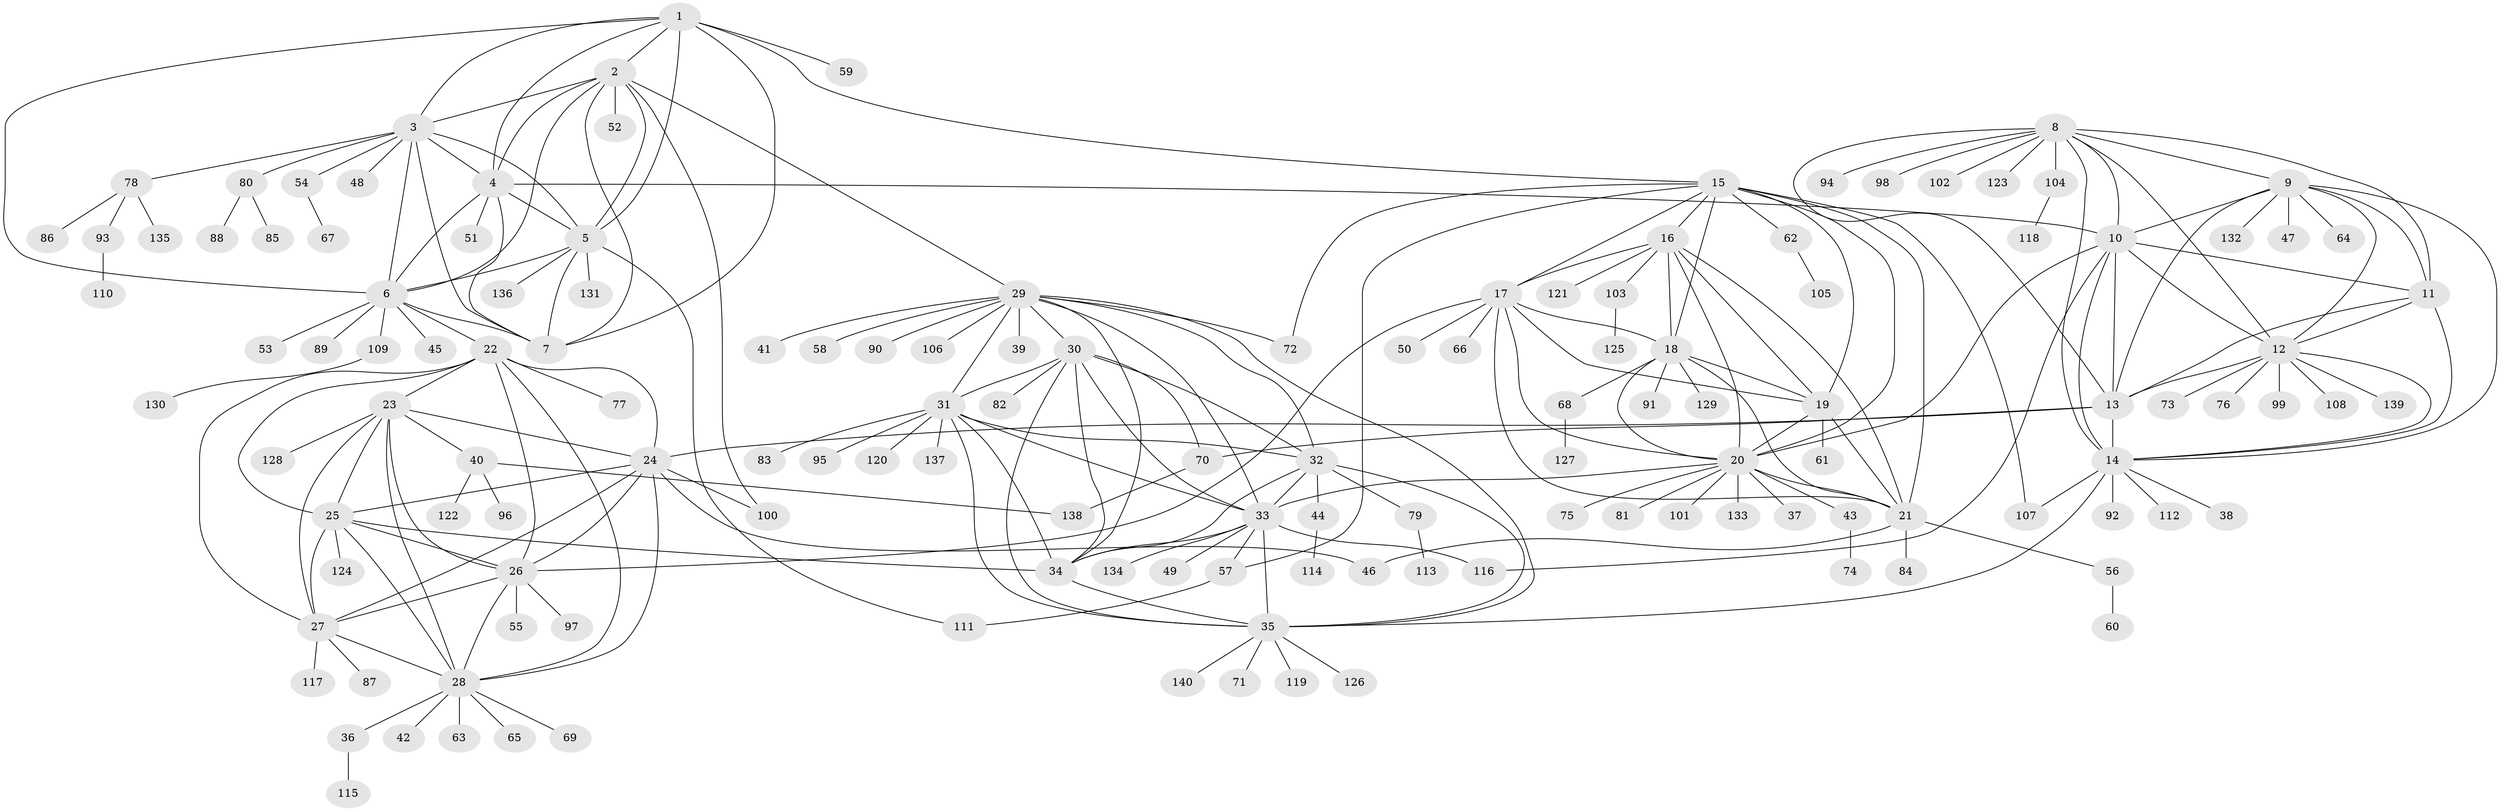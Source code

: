 // Generated by graph-tools (version 1.1) at 2025/02/03/09/25 03:02:41]
// undirected, 140 vertices, 229 edges
graph export_dot {
graph [start="1"]
  node [color=gray90,style=filled];
  1;
  2;
  3;
  4;
  5;
  6;
  7;
  8;
  9;
  10;
  11;
  12;
  13;
  14;
  15;
  16;
  17;
  18;
  19;
  20;
  21;
  22;
  23;
  24;
  25;
  26;
  27;
  28;
  29;
  30;
  31;
  32;
  33;
  34;
  35;
  36;
  37;
  38;
  39;
  40;
  41;
  42;
  43;
  44;
  45;
  46;
  47;
  48;
  49;
  50;
  51;
  52;
  53;
  54;
  55;
  56;
  57;
  58;
  59;
  60;
  61;
  62;
  63;
  64;
  65;
  66;
  67;
  68;
  69;
  70;
  71;
  72;
  73;
  74;
  75;
  76;
  77;
  78;
  79;
  80;
  81;
  82;
  83;
  84;
  85;
  86;
  87;
  88;
  89;
  90;
  91;
  92;
  93;
  94;
  95;
  96;
  97;
  98;
  99;
  100;
  101;
  102;
  103;
  104;
  105;
  106;
  107;
  108;
  109;
  110;
  111;
  112;
  113;
  114;
  115;
  116;
  117;
  118;
  119;
  120;
  121;
  122;
  123;
  124;
  125;
  126;
  127;
  128;
  129;
  130;
  131;
  132;
  133;
  134;
  135;
  136;
  137;
  138;
  139;
  140;
  1 -- 2;
  1 -- 3;
  1 -- 4;
  1 -- 5;
  1 -- 6;
  1 -- 7;
  1 -- 15;
  1 -- 59;
  2 -- 3;
  2 -- 4;
  2 -- 5;
  2 -- 6;
  2 -- 7;
  2 -- 29;
  2 -- 52;
  2 -- 100;
  3 -- 4;
  3 -- 5;
  3 -- 6;
  3 -- 7;
  3 -- 48;
  3 -- 54;
  3 -- 78;
  3 -- 80;
  4 -- 5;
  4 -- 6;
  4 -- 7;
  4 -- 10;
  4 -- 51;
  5 -- 6;
  5 -- 7;
  5 -- 111;
  5 -- 131;
  5 -- 136;
  6 -- 7;
  6 -- 22;
  6 -- 45;
  6 -- 53;
  6 -- 89;
  6 -- 109;
  8 -- 9;
  8 -- 10;
  8 -- 11;
  8 -- 12;
  8 -- 13;
  8 -- 14;
  8 -- 94;
  8 -- 98;
  8 -- 102;
  8 -- 104;
  8 -- 123;
  9 -- 10;
  9 -- 11;
  9 -- 12;
  9 -- 13;
  9 -- 14;
  9 -- 47;
  9 -- 64;
  9 -- 132;
  10 -- 11;
  10 -- 12;
  10 -- 13;
  10 -- 14;
  10 -- 20;
  10 -- 116;
  11 -- 12;
  11 -- 13;
  11 -- 14;
  12 -- 13;
  12 -- 14;
  12 -- 73;
  12 -- 76;
  12 -- 99;
  12 -- 108;
  12 -- 139;
  13 -- 14;
  13 -- 24;
  13 -- 70;
  14 -- 35;
  14 -- 38;
  14 -- 92;
  14 -- 107;
  14 -- 112;
  15 -- 16;
  15 -- 17;
  15 -- 18;
  15 -- 19;
  15 -- 20;
  15 -- 21;
  15 -- 57;
  15 -- 62;
  15 -- 72;
  15 -- 107;
  16 -- 17;
  16 -- 18;
  16 -- 19;
  16 -- 20;
  16 -- 21;
  16 -- 103;
  16 -- 121;
  17 -- 18;
  17 -- 19;
  17 -- 20;
  17 -- 21;
  17 -- 26;
  17 -- 50;
  17 -- 66;
  18 -- 19;
  18 -- 20;
  18 -- 21;
  18 -- 68;
  18 -- 91;
  18 -- 129;
  19 -- 20;
  19 -- 21;
  19 -- 61;
  20 -- 21;
  20 -- 33;
  20 -- 37;
  20 -- 43;
  20 -- 75;
  20 -- 81;
  20 -- 101;
  20 -- 133;
  21 -- 46;
  21 -- 56;
  21 -- 84;
  22 -- 23;
  22 -- 24;
  22 -- 25;
  22 -- 26;
  22 -- 27;
  22 -- 28;
  22 -- 77;
  23 -- 24;
  23 -- 25;
  23 -- 26;
  23 -- 27;
  23 -- 28;
  23 -- 40;
  23 -- 128;
  24 -- 25;
  24 -- 26;
  24 -- 27;
  24 -- 28;
  24 -- 46;
  24 -- 100;
  25 -- 26;
  25 -- 27;
  25 -- 28;
  25 -- 34;
  25 -- 124;
  26 -- 27;
  26 -- 28;
  26 -- 55;
  26 -- 97;
  27 -- 28;
  27 -- 87;
  27 -- 117;
  28 -- 36;
  28 -- 42;
  28 -- 63;
  28 -- 65;
  28 -- 69;
  29 -- 30;
  29 -- 31;
  29 -- 32;
  29 -- 33;
  29 -- 34;
  29 -- 35;
  29 -- 39;
  29 -- 41;
  29 -- 58;
  29 -- 72;
  29 -- 90;
  29 -- 106;
  30 -- 31;
  30 -- 32;
  30 -- 33;
  30 -- 34;
  30 -- 35;
  30 -- 70;
  30 -- 82;
  31 -- 32;
  31 -- 33;
  31 -- 34;
  31 -- 35;
  31 -- 83;
  31 -- 95;
  31 -- 120;
  31 -- 137;
  32 -- 33;
  32 -- 34;
  32 -- 35;
  32 -- 44;
  32 -- 79;
  33 -- 34;
  33 -- 35;
  33 -- 49;
  33 -- 57;
  33 -- 116;
  33 -- 134;
  34 -- 35;
  35 -- 71;
  35 -- 119;
  35 -- 126;
  35 -- 140;
  36 -- 115;
  40 -- 96;
  40 -- 122;
  40 -- 138;
  43 -- 74;
  44 -- 114;
  54 -- 67;
  56 -- 60;
  57 -- 111;
  62 -- 105;
  68 -- 127;
  70 -- 138;
  78 -- 86;
  78 -- 93;
  78 -- 135;
  79 -- 113;
  80 -- 85;
  80 -- 88;
  93 -- 110;
  103 -- 125;
  104 -- 118;
  109 -- 130;
}
